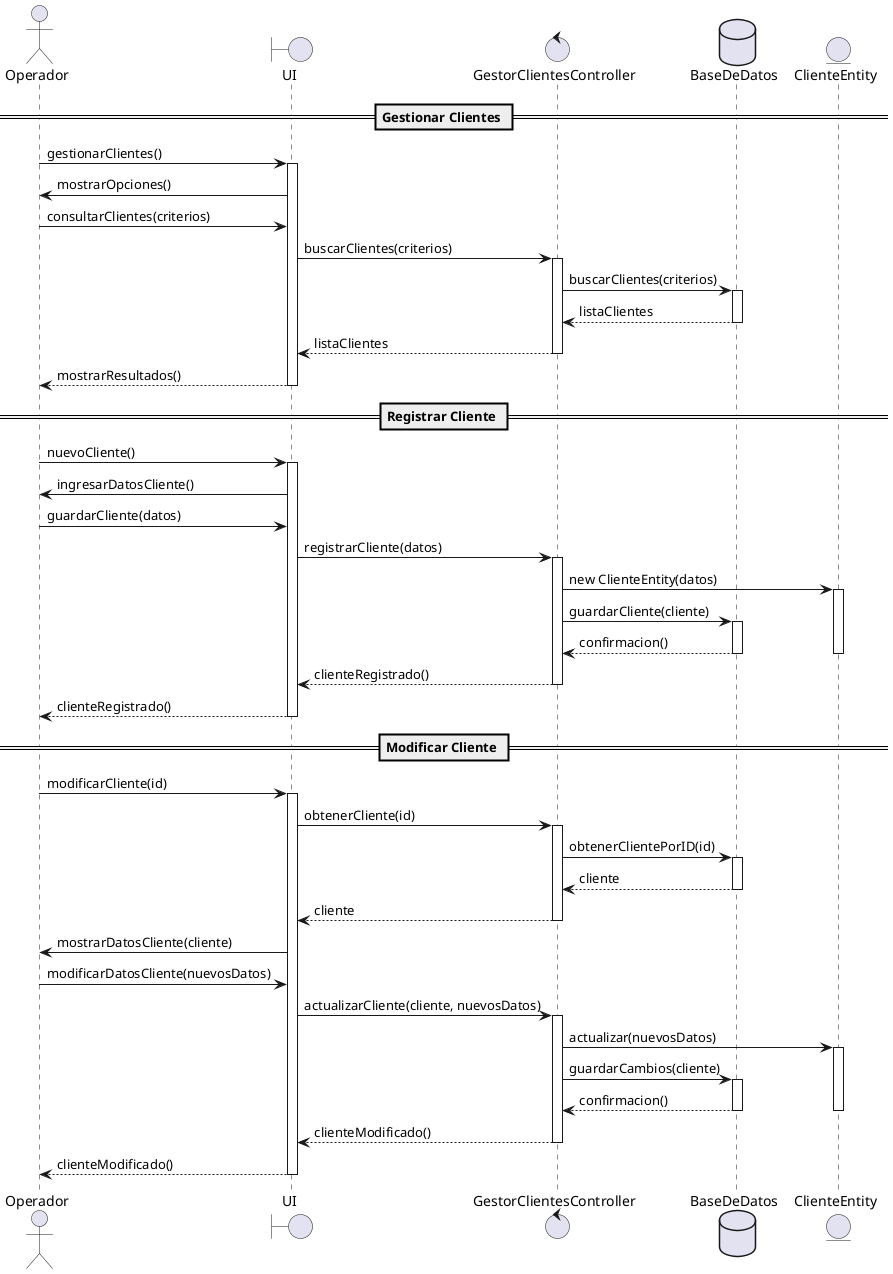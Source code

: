 @startuml
actor Operador
boundary UI
control GestorClientesController
database BaseDeDatos
entity ClienteEntity

== Gestionar Clientes ==
Operador -> UI : gestionarClientes()
activate UI
    UI -> Operador : mostrarOpciones()
    Operador -> UI : consultarClientes(criterios)
    UI -> GestorClientesController : buscarClientes(criterios)
        activate GestorClientesController
            GestorClientesController -> BaseDeDatos : buscarClientes(criterios)
            activate BaseDeDatos
                BaseDeDatos --> GestorClientesController : listaClientes
            deactivate BaseDeDatos
            GestorClientesController --> UI : listaClientes
        deactivate GestorClientesController
    UI --> Operador : mostrarResultados()
deactivate UI

== Registrar Cliente ==
Operador -> UI : nuevoCliente()
activate UI
    UI -> Operador : ingresarDatosCliente()
    Operador -> UI : guardarCliente(datos)
    UI -> GestorClientesController : registrarCliente(datos)
        activate GestorClientesController
            GestorClientesController -> ClienteEntity : new ClienteEntity(datos)
            activate ClienteEntity
            GestorClientesController -> BaseDeDatos : guardarCliente(cliente)
            activate BaseDeDatos
                BaseDeDatos --> GestorClientesController : confirmacion()
            deactivate BaseDeDatos
            deactivate ClienteEntity
            GestorClientesController --> UI : clienteRegistrado()
        deactivate GestorClientesController
    UI --> Operador : clienteRegistrado()
deactivate UI

== Modificar Cliente ==
Operador -> UI : modificarCliente(id)
activate UI
    UI -> GestorClientesController : obtenerCliente(id)
        activate GestorClientesController
            GestorClientesController -> BaseDeDatos : obtenerClientePorID(id)
            activate BaseDeDatos
                BaseDeDatos --> GestorClientesController : cliente
            deactivate BaseDeDatos
            GestorClientesController --> UI : cliente
        deactivate GestorClientesController
    UI -> Operador : mostrarDatosCliente(cliente)
    Operador -> UI : modificarDatosCliente(nuevosDatos)
    UI -> GestorClientesController : actualizarCliente(cliente, nuevosDatos)
        activate GestorClientesController
            GestorClientesController -> ClienteEntity : actualizar(nuevosDatos)
            activate ClienteEntity
            GestorClientesController -> BaseDeDatos : guardarCambios(cliente)
            activate BaseDeDatos
                BaseDeDatos --> GestorClientesController : confirmacion()
            deactivate BaseDeDatos
            deactivate ClienteEntity
            GestorClientesController --> UI : clienteModificado()
        deactivate GestorClientesController
    UI --> Operador : clienteModificado()
deactivate UI

@enduml


@startuml
actor Operador
boundary UI
control GestorDistribuidoresController
database BaseDeDatos
entity DistribuidorEntity

== Gestionar Distribuidores ==
Operador -> UI : gestionarDistribuidores()
activate UI
    UI -> Operador : mostrarOpciones()
    Operador -> UI : consultarDistribuidores(criterios)
    UI -> GestorDistribuidoresController : buscarDistribuidores(criterios)
        activate GestorDistribuidoresController
            GestorDistribuidoresController -> BaseDeDatos : buscarDistribuidores(criterios)
            activate BaseDeDatos
                BaseDeDatos --> GestorDistribuidoresController : listaDistribuidores
            deactivate BaseDeDatos
            GestorDistribuidoresController --> UI : listaDistribuidores
        deactivate GestorDistribuidoresController
    UI --> Operador : mostrarResultados()
deactivate UI

== Registrar Distribuidor ==
Operador -> UI : nuevoDistribuidor()
activate UI
    UI -> Operador : ingresarDatosDistribuidor()
    Operador -> UI : guardarDistribuidor(datos)
    UI -> GestorDistribuidoresController : registrarDistribuidor(datos)
        activate GestorDistribuidoresController
            GestorDistribuidoresController -> DistribuidorEntity : new DistribuidorEntity(datos)
            activate DistribuidorEntity
            GestorDistribuidoresController -> BaseDeDatos : guardarDistribuidor(distribuidor)
            activate BaseDeDatos
                BaseDeDatos --> GestorDistribuidoresController : confirmacion()
            deactivate BaseDeDatos
            deactivate DistribuidorEntity
            GestorDistribuidoresController --> UI : distribuidorRegistrado()
        deactivate GestorDistribuidoresController
    UI --> Operador : distribuidorRegistrado()
deactivate UI

== Modificar Distribuidor ==
Operador -> UI : modificarDistribuidor(id)
activate UI
    UI -> GestorDistribuidoresController : obtenerDistribuidor(id)
        activate GestorDistribuidoresController
            GestorDistribuidoresController -> BaseDeDatos : obtenerDistribuidorPorID(id)
            activate BaseDeDatos
                BaseDeDatos --> GestorDistribuidoresController : distribuidor
            deactivate BaseDeDatos
            GestorDistribuidoresController --> UI : distribuidor
        deactivate GestorDistribuidoresController
    UI -> Operador : mostrarDatosDistribuidor(distribuidor)
    Operador -> UI : modificarDatosDistribuidor(nuevosDatos)
    UI -> GestorDistribuidoresController : actualizarDistribuidor(distribuidor, nuevosDatos)
        activate GestorDistribuidoresController
            GestorDistribuidoresController -> DistribuidorEntity : actualizar(nuevosDatos)
            activate DistribuidorEntity
            GestorDistribuidoresController -> BaseDeDatos : guardarCambios(distribuidor)
            activate BaseDeDatos
                BaseDeDatos --> GestorDistribuidoresController : confirmacion()
            deactivate BaseDeDatos
            deactivate DistribuidorEntity
            GestorDistribuidoresController --> UI : distribuidorModificado()
        deactivate GestorDistribuidoresController
    UI --> Operador : distribuidorModificado()
deactivate UI

@enduml



@startuml
actor Operador
boundary UI
control GestorProductosController
database BaseDeDatos
entity ProductoEntity

== Gestionar Productos ==
Operador -> UI : gestionarProductos()
activate UI
    UI -> Operador : mostrarOpciones()
    Operador -> UI : consultarProductos(criterios)
    UI -> GestorProductosController : buscarProductos(criterios)
        activate GestorProductosController
            GestorProductosController -> BaseDeDatos : buscarProductos(criterios)
            activate BaseDeDatos
                BaseDeDatos --> GestorProductosController : listaProductos
            deactivate BaseDeDatos
            GestorProductosController --> UI : listaProductos
        deactivate GestorProductosController
    UI --> Operador : mostrarResultados()
deactivate UI

== Registrar Producto ==
Operador -> UI : nuevoProducto()
activate UI
    UI -> Operador : ingresarDatosProducto()
    Operador -> UI : guardarProducto(datos)
    UI -> GestorProductosController : registrarProducto(datos)
        activate GestorProductosController
            GestorProductosController -> ProductoEntity : new ProductoEntity(datos)
            activate ProductoEntity
            GestorProductosController -> BaseDeDatos : guardarProducto(producto)
            activate BaseDeDatos
                BaseDeDatos --> GestorProductosController : confirmacion()
            deactivate BaseDeDatos
            deactivate ProductoEntity
            GestorProductosController --> UI : productoRegistrado()
        deactivate GestorProductosController
    UI --> Operador : productoRegistrado()
deactivate UI

== Modificar Producto ==
Operador -> UI : modificarProducto(id)
activate UI
    UI -> GestorProductosController : obtenerProducto(id)
        activate GestorProductosController
            GestorProductosController -> BaseDeDatos : obtenerProductoPorID(id)
            activate BaseDeDatos
                BaseDeDatos --> GestorProductosController : producto
            deactivate BaseDeDatos
            GestorProductosController --> UI : producto
        deactivate GestorProductosController
    UI -> Operador : mostrarDatosProducto(producto)
    Operador -> UI : modificarDatosProducto(nuevosDatos)
    UI -> GestorProductosController : actualizarProducto(producto, nuevosDatos)
        activate GestorProductosController
            GestorProductosController -> ProductoEntity : actualizar(nuevosDatos)
            activate ProductoEntity
            GestorProductosController -> BaseDeDatos : guardarCambios(producto)
            activate BaseDeDatos
                BaseDeDatos --> GestorProductosController : confirmacion()
            deactivate BaseDeDatos
            deactivate ProductoEntity
            GestorProductosController --> UI : productoModificado()
        deactivate GestorProductosController
    UI --> Operador : productoModificado()
deactivate UI

@enduml



@startuml
actor Operador
boundary UI
control GestorPedidosController
database BaseDeDatos
entity PedidoDetalleEntity
entity PedidoEntity
entity FacturaEntity

== Gestionar Pedidos ==
Operador -> UI : gestionarPedidos()
activate UI
    UI -> Operador : mostrarOpciones()
    Operador -> UI : consultarPedidos(criterios)
    UI -> GestorPedidosController : buscarPedidos(criterios)
        activate GestorPedidosController
            GestorPedidosController -> BaseDeDatos : obtenerPedidos(criterios)
                activate BaseDeDatos
                    BaseDeDatos --> GestorPedidosController : listaPedidos
                deactivate BaseDeDatos
            GestorPedidosController --> UI : mostrarPedidos(listaPedidos)
        deactivate GestorPedidosController
    UI --> Operador : mostrarResultados()
deactivate UI

== Registrar Pedido ==
Operador -> UI : registrarPedido()
activate UI
    UI -> GestorPedidosController : nuevoPedido()
        activate GestorPedidosController
            GestorPedidosController -> BaseDeDatos : obtenerClientes()
                activate BaseDeDatos
                    BaseDeDatos --> GestorPedidosController : clientes
                deactivate BaseDeDatos
        GestorPedidosController --> UI : listaClientes
        deactivate GestorPedidosController
    UI -> Operador : mostrarDatosClientes()
    Operador -> UI : seleccionarCliente()
    UI -> GestorPedidosController : seleccionarCliente()
        activate GestorPedidosController
            GestorPedidosController -> BaseDeDatos : obtenerDistribuidor()
                activate BaseDeDatos
                    BaseDeDatos --> GestorPedidosController : distribuidor
                deactivate BaseDeDatos
        GestorPedidosController --> UI : distribuidor
        deactivate GestorPedidosController
    UI -> Operador : mostrarDatosDistribuidor()
    Operador -> UI : guardarProducto(datos)

    UI -> GestorPedidosController : registrarProducto(datos)
        activate GestorPedidosController 
            GestorPedidosController -> PedidoEntity: new PedidoEntity(datos)
            activate PedidoEntity
            GestorPedidosController -> PedidoDetalleEntity: new PedidoDetalleEntity(datos)
            activate PedidoDetalleEntity
            GestorPedidosController -> BaseDeDatos : guardarPedido(pedido, pedidoDetalle)
            activate BaseDeDatos
                BaseDeDatos --> GestorPedidosController : confirmacion
            deactivate PedidoEntity
            deactivate PedidoDetalleEntity
            deactivate BaseDeDatos
    GestorPedidosController --> UI : pedidoRegistrado
    deactivate GestorPedidosController 
    UI --> Operador : pedidoRegistrado
deactivate UI

== Cancelar Pedido ==
Operador -> UI : cancelarPedido(pedido)
activate UI
    UI -> GestorPedidosController : cancelarPedido(pedido)
        activate GestorPedidosController
            GestorPedidosController -> BaseDeDatos : obtenerFactura(pedido)
                activate BaseDeDatos
                    BaseDeDatos --> GestorPedidosController : factura
                deactivate BaseDeDatos
            alt facturaEmitida
                GestorPedidosController -> BaseDeDatos : anularFactura(factura)
                    activate BaseDeDatos
                        BaseDeDatos --> GestorPedidosController : facturaAnulada
                    deactivate BaseDeDatos
            end
            GestorPedidosController -> BaseDeDatos : anularPedido(pedido)
                activate BaseDeDatos
                    BaseDeDatos --> GestorPedidosController : pedidoAnulado
                deactivate BaseDeDatos
         GestorPedidosController --> UI: pedidoCancelado()
        deactivate GestorPedidosController
    UI --> Operador : pedidoCancelado()
deactivate UI

== Obtener Pedidos Pendientes ==
Operador -> UI : obtenerPedidosPendientes()
activate UI
    UI -> GestorPedidosController : generarFacturaPedidosPendientes()
        activate GestorPedidosController
            GestorPedidosController -> BaseDeDatos : obtenerPedidosPendientes()
                activate BaseDeDatos
                    BaseDeDatos --> GestorPedidosController : listaPedidosPendientes
                deactivate BaseDeDatos
            GestorPedidosController -> FacturaEntity : new FacturaEntity()
            GestorPedidosController -> BaseDeDatos : guardarFacturas(FacturaEntity)
                activate BaseDeDatos
                    BaseDeDatos --> GestorPedidosController : confirmacion()
                deactivate BaseDeDatos
            GestorPedidosController --> UI : mostrarListadoDistribuidor(listaPedidosPendientes)
        deactivate GestorPedidosController
    UI --> Operador : mostrarListado()
deactivate UI

@enduml


@startuml
actor Operador
boundary UI
control GestorEntregasController
entity PedidoEntity
entity PagoEntity
database BaseDeDatos

== Gestionar Entregas ==
Operador -> UI : gestionarEntregas()
activate UI
    UI -> Operador : mostrarOpciones()
    Operador -> UI : consultarEntregas(filtros)
    UI -> GestorEntregasController : buscarEntregas(filtros)
        activate GestorEntregasController
            GestorEntregasController -> BaseDeDatos : obtenerEntregas(filtros)
                activate BaseDeDatos
                    BaseDeDatos --> GestorEntregasController : listaEntregas
                deactivate BaseDeDatos
            GestorEntregasController --> UI : mostrarEntregas(listaEntregas)
        deactivate GestorEntregasController
    UI --> Operador : mostrarResultados()
deactivate UI


== Registrar Entrega ==
Operador -> UI : nuevaEntrega()
activate UI
    UI -> GestorEntregasController : obtenerDistribuidores()
        activate GestorEntregasController
            GestorEntregasController -> BaseDeDatos : obtenerDistribuidores()
                activate BaseDeDatos
                    BaseDeDatos --> GestorEntregasController : listaDistribuidores
                deactivate BaseDeDatos
            GestorEntregasController --> UI : vistaDistribuidores
        deactivate GestorEntregasController
    Operador -> UI : seleccionarDistribuidor()
    UI -> GestorEntregasController : obtenerPedidos()
        activate GestorEntregasController
            GestorEntregasController -> BaseDeDatos : obtenerPedidos()
                activate BaseDeDatos
                    BaseDeDatos --> GestorEntregasController : listaPedidos
                deactivate BaseDeDatos
            GestorEntregasController --> UI : vistaPedidos
        deactivate GestorEntregasController
    Operador -> UI : registrarEntrega(pedido, datos)
    UI -> GestorEntregasController : guardarEntrega(pedido, datos)
        activate GestorEntregasController
            GestorEntregasController -> PagoEntity : crearPago(datos)
                activate PagoEntity
                    PagoEntity --> GestorEntregasController : pagoCreado
                deactivate PagoEntity
            GestorEntregasController -> BaseDeDatos : guardarPago(pagoCreado)
                activate BaseDeDatos
                    BaseDeDatos --> GestorEntregasController : pagoGuardado
                deactivate BaseDeDatos
            GestorEntregasController -> BaseDeDatos : actualizarPedido(pedido)
                activate BaseDeDatos
                    BaseDeDatos --> GestorEntregasController : pedidoGuardado
                deactivate BaseDeDatos
            GestorEntregasController--> UI: registroExitoso
        deactivate GestorEntregasController
    UI --> Operador : entregaGuardada()
deactivate UI

== Consultar Entrega ==
Operador -> UI : consultarEntrega(entregaSeleccionada)
activate UI
    UI -> GestorEntregasController : obtenerDetalleEntrega(entregaSeleccionada)
        activate GestorEntregasController
            GestorEntregasController -> BaseDeDatos : obtenerPedidosEntrega(entregaSeleccionada)
                activate BaseDeDatos
                    BaseDeDatos --> GestorEntregasController : listaPedidos
                deactivate BaseDeDatos
            GestorEntregasController --> UI : vistaPedidos
        deactivate GestorEntregasController
    UI --> Operador : mostrarDetalle()
deactivate UI

== Consultar Ingresos por Periodo ==
Operador -> UI : consultarIngresos()
activate UI
Operador -> UI : seleccionarPeriodo()
    UI -> GestorEntregasController : obtenerIngresosPorPeriodo(periodo)
        activate GestorEntregasController
            GestorEntregasController -> BaseDeDatos : obtenerEntregasPorPeriodo(periodo)
                activate BaseDeDatos
                    BaseDeDatos --> GestorEntregasController : listaEntregasConImportes
                deactivate BaseDeDatos
            GestorEntregasController --> UI : vistaEntregasConImportes
        deactivate GestorEntregasController
    UI --> Operador : mostrarResultados()
deactivate UI

== Consultar Ingresos por Día ==
Operador -> UI : consultarIngresos()
activate UI
Operador -> UI : seleccionarDia()
    UI -> GestorEntregasController : obtenerIngresosPorDia(dia)
        activate GestorEntregasController
            GestorEntregasController -> BaseDeDatos : obtenerEntregasPorDia(dia)
                activate BaseDeDatos
                    BaseDeDatos --> GestorEntregasController : listaEntregasConImportes
                deactivate BaseDeDatos
            GestorEntregasController --> UI : vistaEntregasConImportes
        deactivate GestorEntregasController
    UI --> Operador : mostrarResultados()
deactivate UI

@enduml